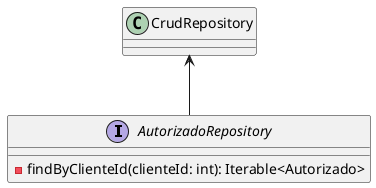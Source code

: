 @startuml AutorizadoRepository
interface AutorizadoRepository {
 - findByClienteId(clienteId: int): Iterable<Autorizado>
}
CrudRepository <-- AutorizadoRepository
@enduml